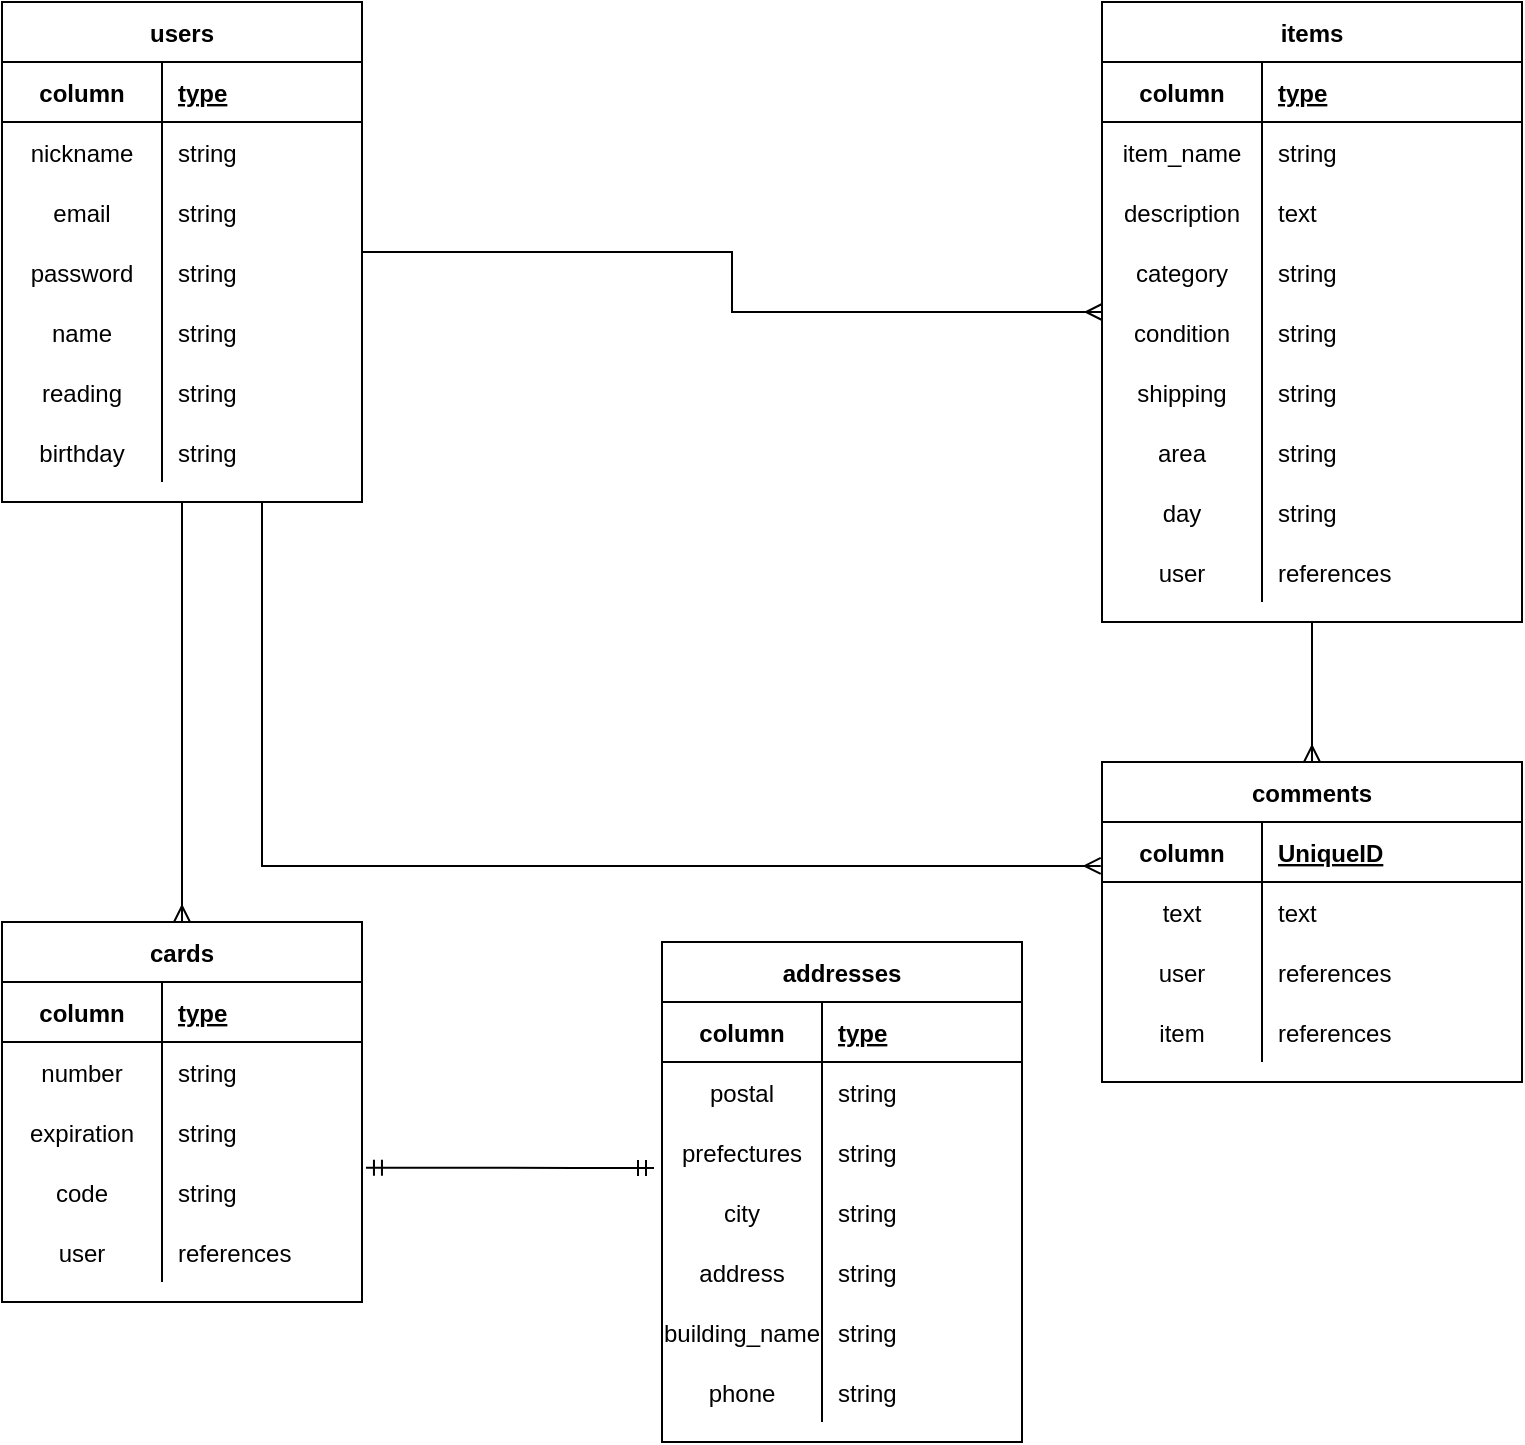 <mxfile version="13.10.0" type="embed">
    <diagram id="qimWqXdbKfj2qzNDla35" name="Page-1">
        <mxGraphModel dx="1097" dy="813" grid="1" gridSize="10" guides="1" tooltips="1" connect="1" arrows="1" fold="1" page="1" pageScale="1" pageWidth="827" pageHeight="1169" math="0" shadow="0">
            <root>
                <mxCell id="0"/>
                <mxCell id="1" parent="0"/>
                <mxCell id="GZePijYV1CCqP01BYh9i-110" value="" style="edgeStyle=orthogonalEdgeStyle;rounded=0;orthogonalLoop=1;jettySize=auto;html=1;endArrow=ERmany;endFill=0;" parent="1" source="GZePijYV1CCqP01BYh9i-66" target="GZePijYV1CCqP01BYh9i-88" edge="1">
                    <mxGeometry relative="1" as="geometry"/>
                </mxCell>
                <mxCell id="74" style="edgeStyle=orthogonalEdgeStyle;rounded=0;orthogonalLoop=1;jettySize=auto;html=1;endArrow=ERmany;endFill=0;" edge="1" parent="1" source="GZePijYV1CCqP01BYh9i-66" target="49">
                    <mxGeometry relative="1" as="geometry"/>
                </mxCell>
                <mxCell id="GZePijYV1CCqP01BYh9i-66" value="users" style="shape=table;startSize=30;container=1;collapsible=1;childLayout=tableLayout;fixedRows=1;rowLines=0;fontStyle=1;align=center;resizeLast=1;fillColor=none;gradientColor=none;" parent="1" vertex="1">
                    <mxGeometry x="30" y="10" width="180" height="250" as="geometry"/>
                </mxCell>
                <mxCell id="GZePijYV1CCqP01BYh9i-67" value="" style="shape=partialRectangle;collapsible=0;dropTarget=0;pointerEvents=0;fillColor=none;top=0;left=0;bottom=1;right=0;points=[[0,0.5],[1,0.5]];portConstraint=eastwest;" parent="GZePijYV1CCqP01BYh9i-66" vertex="1">
                    <mxGeometry y="30" width="180" height="30" as="geometry"/>
                </mxCell>
                <mxCell id="GZePijYV1CCqP01BYh9i-68" value="column" style="shape=partialRectangle;connectable=0;fillColor=none;top=0;left=0;bottom=0;right=0;fontStyle=1;overflow=hidden;" parent="GZePijYV1CCqP01BYh9i-67" vertex="1">
                    <mxGeometry width="80" height="30" as="geometry"/>
                </mxCell>
                <mxCell id="GZePijYV1CCqP01BYh9i-69" value="type" style="shape=partialRectangle;connectable=0;fillColor=none;top=0;left=0;bottom=0;right=0;align=left;spacingLeft=6;fontStyle=5;overflow=hidden;" parent="GZePijYV1CCqP01BYh9i-67" vertex="1">
                    <mxGeometry x="80" width="100" height="30" as="geometry"/>
                </mxCell>
                <mxCell id="GZePijYV1CCqP01BYh9i-70" value="" style="shape=partialRectangle;collapsible=0;dropTarget=0;pointerEvents=0;fillColor=none;top=0;left=0;bottom=0;right=0;points=[[0,0.5],[1,0.5]];portConstraint=eastwest;" parent="GZePijYV1CCqP01BYh9i-66" vertex="1">
                    <mxGeometry y="60" width="180" height="30" as="geometry"/>
                </mxCell>
                <mxCell id="GZePijYV1CCqP01BYh9i-71" value="nickname" style="shape=partialRectangle;connectable=0;fillColor=none;top=0;left=0;bottom=0;right=0;editable=1;overflow=hidden;" parent="GZePijYV1CCqP01BYh9i-70" vertex="1">
                    <mxGeometry width="80" height="30" as="geometry"/>
                </mxCell>
                <mxCell id="GZePijYV1CCqP01BYh9i-72" value="string" style="shape=partialRectangle;connectable=0;fillColor=none;top=0;left=0;bottom=0;right=0;align=left;spacingLeft=6;overflow=hidden;" parent="GZePijYV1CCqP01BYh9i-70" vertex="1">
                    <mxGeometry x="80" width="100" height="30" as="geometry"/>
                </mxCell>
                <mxCell id="GZePijYV1CCqP01BYh9i-73" value="" style="shape=partialRectangle;collapsible=0;dropTarget=0;pointerEvents=0;fillColor=none;top=0;left=0;bottom=0;right=0;points=[[0,0.5],[1,0.5]];portConstraint=eastwest;" parent="GZePijYV1CCqP01BYh9i-66" vertex="1">
                    <mxGeometry y="90" width="180" height="30" as="geometry"/>
                </mxCell>
                <mxCell id="GZePijYV1CCqP01BYh9i-74" value="email" style="shape=partialRectangle;connectable=0;fillColor=none;top=0;left=0;bottom=0;right=0;editable=1;overflow=hidden;" parent="GZePijYV1CCqP01BYh9i-73" vertex="1">
                    <mxGeometry width="80" height="30" as="geometry"/>
                </mxCell>
                <mxCell id="GZePijYV1CCqP01BYh9i-75" value="string" style="shape=partialRectangle;connectable=0;fillColor=none;top=0;left=0;bottom=0;right=0;align=left;spacingLeft=6;overflow=hidden;" parent="GZePijYV1CCqP01BYh9i-73" vertex="1">
                    <mxGeometry x="80" width="100" height="30" as="geometry"/>
                </mxCell>
                <mxCell id="GZePijYV1CCqP01BYh9i-76" value="" style="shape=partialRectangle;collapsible=0;dropTarget=0;pointerEvents=0;fillColor=none;top=0;left=0;bottom=0;right=0;points=[[0,0.5],[1,0.5]];portConstraint=eastwest;" parent="GZePijYV1CCqP01BYh9i-66" vertex="1">
                    <mxGeometry y="120" width="180" height="30" as="geometry"/>
                </mxCell>
                <mxCell id="GZePijYV1CCqP01BYh9i-77" value="password" style="shape=partialRectangle;connectable=0;fillColor=none;top=0;left=0;bottom=0;right=0;editable=1;overflow=hidden;" parent="GZePijYV1CCqP01BYh9i-76" vertex="1">
                    <mxGeometry width="80" height="30" as="geometry"/>
                </mxCell>
                <mxCell id="GZePijYV1CCqP01BYh9i-78" value="string" style="shape=partialRectangle;connectable=0;fillColor=none;top=0;left=0;bottom=0;right=0;align=left;spacingLeft=6;overflow=hidden;" parent="GZePijYV1CCqP01BYh9i-76" vertex="1">
                    <mxGeometry x="80" width="100" height="30" as="geometry"/>
                </mxCell>
                <mxCell id="GZePijYV1CCqP01BYh9i-79" value="" style="shape=partialRectangle;collapsible=0;dropTarget=0;pointerEvents=0;fillColor=none;top=0;left=0;bottom=0;right=0;points=[[0,0.5],[1,0.5]];portConstraint=eastwest;" parent="GZePijYV1CCqP01BYh9i-66" vertex="1">
                    <mxGeometry y="150" width="180" height="30" as="geometry"/>
                </mxCell>
                <mxCell id="GZePijYV1CCqP01BYh9i-80" value="name" style="shape=partialRectangle;connectable=0;fillColor=none;top=0;left=0;bottom=0;right=0;editable=1;overflow=hidden;" parent="GZePijYV1CCqP01BYh9i-79" vertex="1">
                    <mxGeometry width="80" height="30" as="geometry"/>
                </mxCell>
                <mxCell id="GZePijYV1CCqP01BYh9i-81" value="string" style="shape=partialRectangle;connectable=0;fillColor=none;top=0;left=0;bottom=0;right=0;align=left;spacingLeft=6;overflow=hidden;" parent="GZePijYV1CCqP01BYh9i-79" vertex="1">
                    <mxGeometry x="80" width="100" height="30" as="geometry"/>
                </mxCell>
                <mxCell id="GZePijYV1CCqP01BYh9i-82" value="" style="shape=partialRectangle;collapsible=0;dropTarget=0;pointerEvents=0;fillColor=none;top=0;left=0;bottom=0;right=0;points=[[0,0.5],[1,0.5]];portConstraint=eastwest;" parent="GZePijYV1CCqP01BYh9i-66" vertex="1">
                    <mxGeometry y="180" width="180" height="30" as="geometry"/>
                </mxCell>
                <mxCell id="GZePijYV1CCqP01BYh9i-83" value="reading" style="shape=partialRectangle;connectable=0;fillColor=none;top=0;left=0;bottom=0;right=0;editable=1;overflow=hidden;" parent="GZePijYV1CCqP01BYh9i-82" vertex="1">
                    <mxGeometry width="80" height="30" as="geometry"/>
                </mxCell>
                <mxCell id="GZePijYV1CCqP01BYh9i-84" value="string" style="shape=partialRectangle;connectable=0;fillColor=none;top=0;left=0;bottom=0;right=0;align=left;spacingLeft=6;overflow=hidden;" parent="GZePijYV1CCqP01BYh9i-82" vertex="1">
                    <mxGeometry x="80" width="100" height="30" as="geometry"/>
                </mxCell>
                <mxCell id="GZePijYV1CCqP01BYh9i-85" value="" style="shape=partialRectangle;collapsible=0;dropTarget=0;pointerEvents=0;fillColor=none;top=0;left=0;bottom=0;right=0;points=[[0,0.5],[1,0.5]];portConstraint=eastwest;" parent="GZePijYV1CCqP01BYh9i-66" vertex="1">
                    <mxGeometry y="210" width="180" height="30" as="geometry"/>
                </mxCell>
                <mxCell id="GZePijYV1CCqP01BYh9i-86" value="birthday" style="shape=partialRectangle;connectable=0;fillColor=none;top=0;left=0;bottom=0;right=0;editable=1;overflow=hidden;" parent="GZePijYV1CCqP01BYh9i-85" vertex="1">
                    <mxGeometry width="80" height="30" as="geometry"/>
                </mxCell>
                <mxCell id="GZePijYV1CCqP01BYh9i-87" value="string" style="shape=partialRectangle;connectable=0;fillColor=none;top=0;left=0;bottom=0;right=0;align=left;spacingLeft=6;overflow=hidden;" parent="GZePijYV1CCqP01BYh9i-85" vertex="1">
                    <mxGeometry x="80" width="100" height="30" as="geometry"/>
                </mxCell>
                <mxCell id="GZePijYV1CCqP01BYh9i-88" value="items" style="shape=table;startSize=30;container=1;collapsible=1;childLayout=tableLayout;fixedRows=1;rowLines=0;fontStyle=1;align=center;resizeLast=1;fillColor=none;gradientColor=none;" parent="1" vertex="1">
                    <mxGeometry x="580" y="10" width="210" height="310" as="geometry"/>
                </mxCell>
                <mxCell id="GZePijYV1CCqP01BYh9i-89" value="" style="shape=partialRectangle;collapsible=0;dropTarget=0;pointerEvents=0;fillColor=none;top=0;left=0;bottom=1;right=0;points=[[0,0.5],[1,0.5]];portConstraint=eastwest;" parent="GZePijYV1CCqP01BYh9i-88" vertex="1">
                    <mxGeometry y="30" width="210" height="30" as="geometry"/>
                </mxCell>
                <mxCell id="GZePijYV1CCqP01BYh9i-90" value="column" style="shape=partialRectangle;connectable=0;fillColor=none;top=0;left=0;bottom=0;right=0;fontStyle=1;overflow=hidden;" parent="GZePijYV1CCqP01BYh9i-89" vertex="1">
                    <mxGeometry width="80" height="30" as="geometry"/>
                </mxCell>
                <mxCell id="GZePijYV1CCqP01BYh9i-91" value="type" style="shape=partialRectangle;connectable=0;fillColor=none;top=0;left=0;bottom=0;right=0;align=left;spacingLeft=6;fontStyle=5;overflow=hidden;" parent="GZePijYV1CCqP01BYh9i-89" vertex="1">
                    <mxGeometry x="80" width="130" height="30" as="geometry"/>
                </mxCell>
                <mxCell id="GZePijYV1CCqP01BYh9i-92" value="" style="shape=partialRectangle;collapsible=0;dropTarget=0;pointerEvents=0;fillColor=none;top=0;left=0;bottom=0;right=0;points=[[0,0.5],[1,0.5]];portConstraint=eastwest;" parent="GZePijYV1CCqP01BYh9i-88" vertex="1">
                    <mxGeometry y="60" width="210" height="30" as="geometry"/>
                </mxCell>
                <mxCell id="GZePijYV1CCqP01BYh9i-93" value="item_name" style="shape=partialRectangle;connectable=0;fillColor=none;top=0;left=0;bottom=0;right=0;editable=1;overflow=hidden;" parent="GZePijYV1CCqP01BYh9i-92" vertex="1">
                    <mxGeometry width="80" height="30" as="geometry"/>
                </mxCell>
                <mxCell id="GZePijYV1CCqP01BYh9i-94" value="string" style="shape=partialRectangle;connectable=0;fillColor=none;top=0;left=0;bottom=0;right=0;align=left;spacingLeft=6;overflow=hidden;" parent="GZePijYV1CCqP01BYh9i-92" vertex="1">
                    <mxGeometry x="80" width="130" height="30" as="geometry"/>
                </mxCell>
                <mxCell id="GZePijYV1CCqP01BYh9i-95" value="" style="shape=partialRectangle;collapsible=0;dropTarget=0;pointerEvents=0;fillColor=none;top=0;left=0;bottom=0;right=0;points=[[0,0.5],[1,0.5]];portConstraint=eastwest;" parent="GZePijYV1CCqP01BYh9i-88" vertex="1">
                    <mxGeometry y="90" width="210" height="30" as="geometry"/>
                </mxCell>
                <mxCell id="GZePijYV1CCqP01BYh9i-96" value="description" style="shape=partialRectangle;connectable=0;fillColor=none;top=0;left=0;bottom=0;right=0;editable=1;overflow=hidden;" parent="GZePijYV1CCqP01BYh9i-95" vertex="1">
                    <mxGeometry width="80" height="30" as="geometry"/>
                </mxCell>
                <mxCell id="GZePijYV1CCqP01BYh9i-97" value="text" style="shape=partialRectangle;connectable=0;fillColor=none;top=0;left=0;bottom=0;right=0;align=left;spacingLeft=6;overflow=hidden;" parent="GZePijYV1CCqP01BYh9i-95" vertex="1">
                    <mxGeometry x="80" width="130" height="30" as="geometry"/>
                </mxCell>
                <mxCell id="GZePijYV1CCqP01BYh9i-98" value="" style="shape=partialRectangle;collapsible=0;dropTarget=0;pointerEvents=0;fillColor=none;top=0;left=0;bottom=0;right=0;points=[[0,0.5],[1,0.5]];portConstraint=eastwest;" parent="GZePijYV1CCqP01BYh9i-88" vertex="1">
                    <mxGeometry y="120" width="210" height="30" as="geometry"/>
                </mxCell>
                <mxCell id="GZePijYV1CCqP01BYh9i-99" value="category" style="shape=partialRectangle;connectable=0;fillColor=none;top=0;left=0;bottom=0;right=0;editable=1;overflow=hidden;" parent="GZePijYV1CCqP01BYh9i-98" vertex="1">
                    <mxGeometry width="80" height="30" as="geometry"/>
                </mxCell>
                <mxCell id="GZePijYV1CCqP01BYh9i-100" value="string" style="shape=partialRectangle;connectable=0;fillColor=none;top=0;left=0;bottom=0;right=0;align=left;spacingLeft=6;overflow=hidden;" parent="GZePijYV1CCqP01BYh9i-98" vertex="1">
                    <mxGeometry x="80" width="130" height="30" as="geometry"/>
                </mxCell>
                <mxCell id="GZePijYV1CCqP01BYh9i-101" value="" style="shape=partialRectangle;collapsible=0;dropTarget=0;pointerEvents=0;fillColor=none;top=0;left=0;bottom=0;right=0;points=[[0,0.5],[1,0.5]];portConstraint=eastwest;" parent="GZePijYV1CCqP01BYh9i-88" vertex="1">
                    <mxGeometry y="150" width="210" height="30" as="geometry"/>
                </mxCell>
                <mxCell id="GZePijYV1CCqP01BYh9i-102" value="condition" style="shape=partialRectangle;connectable=0;fillColor=none;top=0;left=0;bottom=0;right=0;editable=1;overflow=hidden;" parent="GZePijYV1CCqP01BYh9i-101" vertex="1">
                    <mxGeometry width="80" height="30" as="geometry"/>
                </mxCell>
                <mxCell id="GZePijYV1CCqP01BYh9i-103" value="string" style="shape=partialRectangle;connectable=0;fillColor=none;top=0;left=0;bottom=0;right=0;align=left;spacingLeft=6;overflow=hidden;" parent="GZePijYV1CCqP01BYh9i-101" vertex="1">
                    <mxGeometry x="80" width="130" height="30" as="geometry"/>
                </mxCell>
                <mxCell id="GZePijYV1CCqP01BYh9i-104" value="" style="shape=partialRectangle;collapsible=0;dropTarget=0;pointerEvents=0;fillColor=none;top=0;left=0;bottom=0;right=0;points=[[0,0.5],[1,0.5]];portConstraint=eastwest;" parent="GZePijYV1CCqP01BYh9i-88" vertex="1">
                    <mxGeometry y="180" width="210" height="30" as="geometry"/>
                </mxCell>
                <mxCell id="GZePijYV1CCqP01BYh9i-105" value="shipping" style="shape=partialRectangle;connectable=0;fillColor=none;top=0;left=0;bottom=0;right=0;editable=1;overflow=hidden;" parent="GZePijYV1CCqP01BYh9i-104" vertex="1">
                    <mxGeometry width="80" height="30" as="geometry"/>
                </mxCell>
                <mxCell id="GZePijYV1CCqP01BYh9i-106" value="string" style="shape=partialRectangle;connectable=0;fillColor=none;top=0;left=0;bottom=0;right=0;align=left;spacingLeft=6;overflow=hidden;" parent="GZePijYV1CCqP01BYh9i-104" vertex="1">
                    <mxGeometry x="80" width="130" height="30" as="geometry"/>
                </mxCell>
                <mxCell id="GZePijYV1CCqP01BYh9i-107" value="" style="shape=partialRectangle;collapsible=0;dropTarget=0;pointerEvents=0;fillColor=none;top=0;left=0;bottom=0;right=0;points=[[0,0.5],[1,0.5]];portConstraint=eastwest;" parent="GZePijYV1CCqP01BYh9i-88" vertex="1">
                    <mxGeometry y="210" width="210" height="30" as="geometry"/>
                </mxCell>
                <mxCell id="GZePijYV1CCqP01BYh9i-108" value="area" style="shape=partialRectangle;connectable=0;fillColor=none;top=0;left=0;bottom=0;right=0;editable=1;overflow=hidden;" parent="GZePijYV1CCqP01BYh9i-107" vertex="1">
                    <mxGeometry width="80" height="30" as="geometry"/>
                </mxCell>
                <mxCell id="GZePijYV1CCqP01BYh9i-109" value="string" style="shape=partialRectangle;connectable=0;fillColor=none;top=0;left=0;bottom=0;right=0;align=left;spacingLeft=6;overflow=hidden;" parent="GZePijYV1CCqP01BYh9i-107" vertex="1">
                    <mxGeometry x="80" width="130" height="30" as="geometry"/>
                </mxCell>
                <mxCell id="41" value="" style="shape=partialRectangle;collapsible=0;dropTarget=0;pointerEvents=0;fillColor=none;top=0;left=0;bottom=0;right=0;points=[[0,0.5],[1,0.5]];portConstraint=eastwest;" vertex="1" parent="GZePijYV1CCqP01BYh9i-88">
                    <mxGeometry y="240" width="210" height="30" as="geometry"/>
                </mxCell>
                <mxCell id="42" value="day" style="shape=partialRectangle;connectable=0;fillColor=none;top=0;left=0;bottom=0;right=0;editable=1;overflow=hidden;" vertex="1" parent="41">
                    <mxGeometry width="80" height="30" as="geometry"/>
                </mxCell>
                <mxCell id="43" value="string" style="shape=partialRectangle;connectable=0;fillColor=none;top=0;left=0;bottom=0;right=0;align=left;spacingLeft=6;overflow=hidden;" vertex="1" parent="41">
                    <mxGeometry x="80" width="130" height="30" as="geometry"/>
                </mxCell>
                <mxCell id="44" value="" style="shape=partialRectangle;collapsible=0;dropTarget=0;pointerEvents=0;fillColor=none;top=0;left=0;bottom=0;right=0;points=[[0,0.5],[1,0.5]];portConstraint=eastwest;" vertex="1" parent="GZePijYV1CCqP01BYh9i-88">
                    <mxGeometry y="270" width="210" height="30" as="geometry"/>
                </mxCell>
                <mxCell id="45" value="user" style="shape=partialRectangle;connectable=0;fillColor=none;top=0;left=0;bottom=0;right=0;editable=1;overflow=hidden;" vertex="1" parent="44">
                    <mxGeometry width="80" height="30" as="geometry"/>
                </mxCell>
                <mxCell id="46" value="references" style="shape=partialRectangle;connectable=0;fillColor=none;top=0;left=0;bottom=0;right=0;align=left;spacingLeft=6;overflow=hidden;" vertex="1" parent="44">
                    <mxGeometry x="80" width="130" height="30" as="geometry"/>
                </mxCell>
                <mxCell id="2" value="comments" style="shape=table;startSize=30;container=1;collapsible=1;childLayout=tableLayout;fixedRows=1;rowLines=0;fontStyle=1;align=center;resizeLast=1;" vertex="1" parent="1">
                    <mxGeometry x="580" y="390" width="210" height="160" as="geometry"/>
                </mxCell>
                <mxCell id="3" value="" style="shape=partialRectangle;collapsible=0;dropTarget=0;pointerEvents=0;fillColor=none;top=0;left=0;bottom=1;right=0;points=[[0,0.5],[1,0.5]];portConstraint=eastwest;" vertex="1" parent="2">
                    <mxGeometry y="30" width="210" height="30" as="geometry"/>
                </mxCell>
                <mxCell id="4" value="column" style="shape=partialRectangle;connectable=0;fillColor=none;top=0;left=0;bottom=0;right=0;fontStyle=1;overflow=hidden;" vertex="1" parent="3">
                    <mxGeometry width="80" height="30" as="geometry"/>
                </mxCell>
                <mxCell id="5" value="UniqueID" style="shape=partialRectangle;connectable=0;fillColor=none;top=0;left=0;bottom=0;right=0;align=left;spacingLeft=6;fontStyle=5;overflow=hidden;" vertex="1" parent="3">
                    <mxGeometry x="80" width="130" height="30" as="geometry"/>
                </mxCell>
                <mxCell id="6" value="" style="shape=partialRectangle;collapsible=0;dropTarget=0;pointerEvents=0;fillColor=none;top=0;left=0;bottom=0;right=0;points=[[0,0.5],[1,0.5]];portConstraint=eastwest;" vertex="1" parent="2">
                    <mxGeometry y="60" width="210" height="30" as="geometry"/>
                </mxCell>
                <mxCell id="7" value="text" style="shape=partialRectangle;connectable=0;fillColor=none;top=0;left=0;bottom=0;right=0;editable=1;overflow=hidden;" vertex="1" parent="6">
                    <mxGeometry width="80" height="30" as="geometry"/>
                </mxCell>
                <mxCell id="8" value="text" style="shape=partialRectangle;connectable=0;fillColor=none;top=0;left=0;bottom=0;right=0;align=left;spacingLeft=6;overflow=hidden;" vertex="1" parent="6">
                    <mxGeometry x="80" width="130" height="30" as="geometry"/>
                </mxCell>
                <mxCell id="9" value="" style="shape=partialRectangle;collapsible=0;dropTarget=0;pointerEvents=0;fillColor=none;top=0;left=0;bottom=0;right=0;points=[[0,0.5],[1,0.5]];portConstraint=eastwest;" vertex="1" parent="2">
                    <mxGeometry y="90" width="210" height="30" as="geometry"/>
                </mxCell>
                <mxCell id="10" value="user" style="shape=partialRectangle;connectable=0;fillColor=none;top=0;left=0;bottom=0;right=0;editable=1;overflow=hidden;" vertex="1" parent="9">
                    <mxGeometry width="80" height="30" as="geometry"/>
                </mxCell>
                <mxCell id="11" value="references" style="shape=partialRectangle;connectable=0;fillColor=none;top=0;left=0;bottom=0;right=0;align=left;spacingLeft=6;overflow=hidden;" vertex="1" parent="9">
                    <mxGeometry x="80" width="130" height="30" as="geometry"/>
                </mxCell>
                <mxCell id="12" value="" style="shape=partialRectangle;collapsible=0;dropTarget=0;pointerEvents=0;fillColor=none;top=0;left=0;bottom=0;right=0;points=[[0,0.5],[1,0.5]];portConstraint=eastwest;" vertex="1" parent="2">
                    <mxGeometry y="120" width="210" height="30" as="geometry"/>
                </mxCell>
                <mxCell id="13" value="item" style="shape=partialRectangle;connectable=0;fillColor=none;top=0;left=0;bottom=0;right=0;editable=1;overflow=hidden;" vertex="1" parent="12">
                    <mxGeometry width="80" height="30" as="geometry"/>
                </mxCell>
                <mxCell id="14" value="references" style="shape=partialRectangle;connectable=0;fillColor=none;top=0;left=0;bottom=0;right=0;align=left;spacingLeft=6;overflow=hidden;" vertex="1" parent="12">
                    <mxGeometry x="80" width="130" height="30" as="geometry"/>
                </mxCell>
                <mxCell id="47" value="" style="edgeStyle=orthogonalEdgeStyle;rounded=0;orthogonalLoop=1;jettySize=auto;html=1;endArrow=ERmany;endFill=0;entryX=-0.003;entryY=0.732;entryDx=0;entryDy=0;entryPerimeter=0;" edge="1" parent="1" target="3">
                    <mxGeometry relative="1" as="geometry">
                        <mxPoint x="160" y="260" as="sourcePoint"/>
                        <mxPoint x="480" y="456" as="targetPoint"/>
                        <Array as="points">
                            <mxPoint x="160" y="442"/>
                        </Array>
                    </mxGeometry>
                </mxCell>
                <mxCell id="48" value="" style="edgeStyle=orthogonalEdgeStyle;rounded=0;orthogonalLoop=1;jettySize=auto;html=1;endArrow=ERmany;endFill=0;exitX=0.5;exitY=1;exitDx=0;exitDy=0;entryX=0.5;entryY=0;entryDx=0;entryDy=0;" edge="1" parent="1" source="GZePijYV1CCqP01BYh9i-88" target="2">
                    <mxGeometry relative="1" as="geometry">
                        <mxPoint x="309" y="370" as="sourcePoint"/>
                        <mxPoint x="685" y="380" as="targetPoint"/>
                    </mxGeometry>
                </mxCell>
                <mxCell id="49" value="cards" style="shape=table;startSize=30;container=1;collapsible=1;childLayout=tableLayout;fixedRows=1;rowLines=0;fontStyle=1;align=center;resizeLast=1;fillColor=none;gradientColor=none;" vertex="1" parent="1">
                    <mxGeometry x="30" y="470" width="180" height="190" as="geometry"/>
                </mxCell>
                <mxCell id="50" value="" style="shape=partialRectangle;collapsible=0;dropTarget=0;pointerEvents=0;fillColor=none;top=0;left=0;bottom=1;right=0;points=[[0,0.5],[1,0.5]];portConstraint=eastwest;" vertex="1" parent="49">
                    <mxGeometry y="30" width="180" height="30" as="geometry"/>
                </mxCell>
                <mxCell id="51" value="column" style="shape=partialRectangle;connectable=0;fillColor=none;top=0;left=0;bottom=0;right=0;fontStyle=1;overflow=hidden;" vertex="1" parent="50">
                    <mxGeometry width="80" height="30" as="geometry"/>
                </mxCell>
                <mxCell id="52" value="type" style="shape=partialRectangle;connectable=0;fillColor=none;top=0;left=0;bottom=0;right=0;align=left;spacingLeft=6;fontStyle=5;overflow=hidden;" vertex="1" parent="50">
                    <mxGeometry x="80" width="100" height="30" as="geometry"/>
                </mxCell>
                <mxCell id="53" value="" style="shape=partialRectangle;collapsible=0;dropTarget=0;pointerEvents=0;fillColor=none;top=0;left=0;bottom=0;right=0;points=[[0,0.5],[1,0.5]];portConstraint=eastwest;" vertex="1" parent="49">
                    <mxGeometry y="60" width="180" height="30" as="geometry"/>
                </mxCell>
                <mxCell id="54" value="number " style="shape=partialRectangle;connectable=0;fillColor=none;top=0;left=0;bottom=0;right=0;editable=1;overflow=hidden;" vertex="1" parent="53">
                    <mxGeometry width="80" height="30" as="geometry"/>
                </mxCell>
                <mxCell id="55" value="string" style="shape=partialRectangle;connectable=0;fillColor=none;top=0;left=0;bottom=0;right=0;align=left;spacingLeft=6;overflow=hidden;" vertex="1" parent="53">
                    <mxGeometry x="80" width="100" height="30" as="geometry"/>
                </mxCell>
                <mxCell id="56" value="" style="shape=partialRectangle;collapsible=0;dropTarget=0;pointerEvents=0;fillColor=none;top=0;left=0;bottom=0;right=0;points=[[0,0.5],[1,0.5]];portConstraint=eastwest;" vertex="1" parent="49">
                    <mxGeometry y="90" width="180" height="30" as="geometry"/>
                </mxCell>
                <mxCell id="57" value="expiration" style="shape=partialRectangle;connectable=0;fillColor=none;top=0;left=0;bottom=0;right=0;editable=1;overflow=hidden;" vertex="1" parent="56">
                    <mxGeometry width="80" height="30" as="geometry"/>
                </mxCell>
                <mxCell id="58" value="string" style="shape=partialRectangle;connectable=0;fillColor=none;top=0;left=0;bottom=0;right=0;align=left;spacingLeft=6;overflow=hidden;" vertex="1" parent="56">
                    <mxGeometry x="80" width="100" height="30" as="geometry"/>
                </mxCell>
                <mxCell id="59" value="" style="shape=partialRectangle;collapsible=0;dropTarget=0;pointerEvents=0;fillColor=none;top=0;left=0;bottom=0;right=0;points=[[0,0.5],[1,0.5]];portConstraint=eastwest;" vertex="1" parent="49">
                    <mxGeometry y="120" width="180" height="30" as="geometry"/>
                </mxCell>
                <mxCell id="60" value="code" style="shape=partialRectangle;connectable=0;fillColor=none;top=0;left=0;bottom=0;right=0;editable=1;overflow=hidden;" vertex="1" parent="59">
                    <mxGeometry width="80" height="30" as="geometry"/>
                </mxCell>
                <mxCell id="61" value="string" style="shape=partialRectangle;connectable=0;fillColor=none;top=0;left=0;bottom=0;right=0;align=left;spacingLeft=6;overflow=hidden;" vertex="1" parent="59">
                    <mxGeometry x="80" width="100" height="30" as="geometry"/>
                </mxCell>
                <mxCell id="62" value="" style="shape=partialRectangle;collapsible=0;dropTarget=0;pointerEvents=0;fillColor=none;top=0;left=0;bottom=0;right=0;points=[[0,0.5],[1,0.5]];portConstraint=eastwest;" vertex="1" parent="49">
                    <mxGeometry y="150" width="180" height="30" as="geometry"/>
                </mxCell>
                <mxCell id="63" value="user" style="shape=partialRectangle;connectable=0;fillColor=none;top=0;left=0;bottom=0;right=0;editable=1;overflow=hidden;" vertex="1" parent="62">
                    <mxGeometry width="80" height="30" as="geometry"/>
                </mxCell>
                <mxCell id="64" value="references" style="shape=partialRectangle;connectable=0;fillColor=none;top=0;left=0;bottom=0;right=0;align=left;spacingLeft=6;overflow=hidden;" vertex="1" parent="62">
                    <mxGeometry x="80" width="100" height="30" as="geometry"/>
                </mxCell>
                <mxCell id="76" value="addresses" style="shape=table;startSize=30;container=1;collapsible=1;childLayout=tableLayout;fixedRows=1;rowLines=0;fontStyle=1;align=center;resizeLast=1;fillColor=none;gradientColor=none;" vertex="1" parent="1">
                    <mxGeometry x="360" y="480" width="180" height="250" as="geometry"/>
                </mxCell>
                <mxCell id="77" value="" style="shape=partialRectangle;collapsible=0;dropTarget=0;pointerEvents=0;fillColor=none;top=0;left=0;bottom=1;right=0;points=[[0,0.5],[1,0.5]];portConstraint=eastwest;" vertex="1" parent="76">
                    <mxGeometry y="30" width="180" height="30" as="geometry"/>
                </mxCell>
                <mxCell id="78" value="column" style="shape=partialRectangle;connectable=0;fillColor=none;top=0;left=0;bottom=0;right=0;fontStyle=1;overflow=hidden;" vertex="1" parent="77">
                    <mxGeometry width="80" height="30" as="geometry"/>
                </mxCell>
                <mxCell id="79" value="type" style="shape=partialRectangle;connectable=0;fillColor=none;top=0;left=0;bottom=0;right=0;align=left;spacingLeft=6;fontStyle=5;overflow=hidden;" vertex="1" parent="77">
                    <mxGeometry x="80" width="100" height="30" as="geometry"/>
                </mxCell>
                <mxCell id="80" value="" style="shape=partialRectangle;collapsible=0;dropTarget=0;pointerEvents=0;fillColor=none;top=0;left=0;bottom=0;right=0;points=[[0,0.5],[1,0.5]];portConstraint=eastwest;" vertex="1" parent="76">
                    <mxGeometry y="60" width="180" height="30" as="geometry"/>
                </mxCell>
                <mxCell id="81" value="postal " style="shape=partialRectangle;connectable=0;fillColor=none;top=0;left=0;bottom=0;right=0;editable=1;overflow=hidden;" vertex="1" parent="80">
                    <mxGeometry width="80" height="30" as="geometry"/>
                </mxCell>
                <mxCell id="82" value="string" style="shape=partialRectangle;connectable=0;fillColor=none;top=0;left=0;bottom=0;right=0;align=left;spacingLeft=6;overflow=hidden;" vertex="1" parent="80">
                    <mxGeometry x="80" width="100" height="30" as="geometry"/>
                </mxCell>
                <mxCell id="83" value="" style="shape=partialRectangle;collapsible=0;dropTarget=0;pointerEvents=0;fillColor=none;top=0;left=0;bottom=0;right=0;points=[[0,0.5],[1,0.5]];portConstraint=eastwest;" vertex="1" parent="76">
                    <mxGeometry y="90" width="180" height="30" as="geometry"/>
                </mxCell>
                <mxCell id="84" value="prefectures" style="shape=partialRectangle;connectable=0;fillColor=none;top=0;left=0;bottom=0;right=0;editable=1;overflow=hidden;" vertex="1" parent="83">
                    <mxGeometry width="80" height="30" as="geometry"/>
                </mxCell>
                <mxCell id="85" value="string" style="shape=partialRectangle;connectable=0;fillColor=none;top=0;left=0;bottom=0;right=0;align=left;spacingLeft=6;overflow=hidden;" vertex="1" parent="83">
                    <mxGeometry x="80" width="100" height="30" as="geometry"/>
                </mxCell>
                <mxCell id="86" value="" style="shape=partialRectangle;collapsible=0;dropTarget=0;pointerEvents=0;fillColor=none;top=0;left=0;bottom=0;right=0;points=[[0,0.5],[1,0.5]];portConstraint=eastwest;" vertex="1" parent="76">
                    <mxGeometry y="120" width="180" height="30" as="geometry"/>
                </mxCell>
                <mxCell id="87" value="city" style="shape=partialRectangle;connectable=0;fillColor=none;top=0;left=0;bottom=0;right=0;editable=1;overflow=hidden;" vertex="1" parent="86">
                    <mxGeometry width="80" height="30" as="geometry"/>
                </mxCell>
                <mxCell id="88" value="string" style="shape=partialRectangle;connectable=0;fillColor=none;top=0;left=0;bottom=0;right=0;align=left;spacingLeft=6;overflow=hidden;" vertex="1" parent="86">
                    <mxGeometry x="80" width="100" height="30" as="geometry"/>
                </mxCell>
                <mxCell id="89" value="" style="shape=partialRectangle;collapsible=0;dropTarget=0;pointerEvents=0;fillColor=none;top=0;left=0;bottom=0;right=0;points=[[0,0.5],[1,0.5]];portConstraint=eastwest;" vertex="1" parent="76">
                    <mxGeometry y="150" width="180" height="30" as="geometry"/>
                </mxCell>
                <mxCell id="90" value="address" style="shape=partialRectangle;connectable=0;fillColor=none;top=0;left=0;bottom=0;right=0;editable=1;overflow=hidden;" vertex="1" parent="89">
                    <mxGeometry width="80" height="30" as="geometry"/>
                </mxCell>
                <mxCell id="91" value="string" style="shape=partialRectangle;connectable=0;fillColor=none;top=0;left=0;bottom=0;right=0;align=left;spacingLeft=6;overflow=hidden;" vertex="1" parent="89">
                    <mxGeometry x="80" width="100" height="30" as="geometry"/>
                </mxCell>
                <mxCell id="92" value="" style="shape=partialRectangle;collapsible=0;dropTarget=0;pointerEvents=0;fillColor=none;top=0;left=0;bottom=0;right=0;points=[[0,0.5],[1,0.5]];portConstraint=eastwest;" vertex="1" parent="76">
                    <mxGeometry y="180" width="180" height="30" as="geometry"/>
                </mxCell>
                <mxCell id="93" value="building_name" style="shape=partialRectangle;connectable=0;fillColor=none;top=0;left=0;bottom=0;right=0;editable=1;overflow=hidden;" vertex="1" parent="92">
                    <mxGeometry width="80" height="30" as="geometry"/>
                </mxCell>
                <mxCell id="94" value="string" style="shape=partialRectangle;connectable=0;fillColor=none;top=0;left=0;bottom=0;right=0;align=left;spacingLeft=6;overflow=hidden;" vertex="1" parent="92">
                    <mxGeometry x="80" width="100" height="30" as="geometry"/>
                </mxCell>
                <mxCell id="95" value="" style="shape=partialRectangle;collapsible=0;dropTarget=0;pointerEvents=0;fillColor=none;top=0;left=0;bottom=0;right=0;points=[[0,0.5],[1,0.5]];portConstraint=eastwest;" vertex="1" parent="76">
                    <mxGeometry y="210" width="180" height="30" as="geometry"/>
                </mxCell>
                <mxCell id="96" value="phone" style="shape=partialRectangle;connectable=0;fillColor=none;top=0;left=0;bottom=0;right=0;editable=1;overflow=hidden;" vertex="1" parent="95">
                    <mxGeometry width="80" height="30" as="geometry"/>
                </mxCell>
                <mxCell id="97" value="string" style="shape=partialRectangle;connectable=0;fillColor=none;top=0;left=0;bottom=0;right=0;align=left;spacingLeft=6;overflow=hidden;" vertex="1" parent="95">
                    <mxGeometry x="80" width="100" height="30" as="geometry"/>
                </mxCell>
                <mxCell id="99" value="" style="edgeStyle=entityRelationEdgeStyle;fontSize=12;html=1;endArrow=ERmandOne;startArrow=ERmandOne;exitX=1.011;exitY=0.094;exitDx=0;exitDy=0;exitPerimeter=0;" edge="1" parent="1" source="59">
                    <mxGeometry width="100" height="100" relative="1" as="geometry">
                        <mxPoint x="110" y="660" as="sourcePoint"/>
                        <mxPoint x="356" y="593" as="targetPoint"/>
                    </mxGeometry>
                </mxCell>
            </root>
        </mxGraphModel>
    </diagram>
</mxfile>